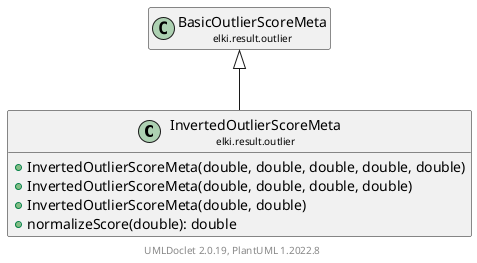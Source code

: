 @startuml
    remove .*\.(Instance|Par|Parameterizer|Factory)$
    set namespaceSeparator none
    hide empty fields
    hide empty methods

    class "<size:14>InvertedOutlierScoreMeta\n<size:10>elki.result.outlier" as elki.result.outlier.InvertedOutlierScoreMeta [[InvertedOutlierScoreMeta.html]] {
        +InvertedOutlierScoreMeta(double, double, double, double, double)
        +InvertedOutlierScoreMeta(double, double, double, double)
        +InvertedOutlierScoreMeta(double, double)
        +normalizeScore(double): double
    }

    class "<size:14>BasicOutlierScoreMeta\n<size:10>elki.result.outlier" as elki.result.outlier.BasicOutlierScoreMeta [[BasicOutlierScoreMeta.html]]

    elki.result.outlier.BasicOutlierScoreMeta <|-- elki.result.outlier.InvertedOutlierScoreMeta

    center footer UMLDoclet 2.0.19, PlantUML 1.2022.8
@enduml
